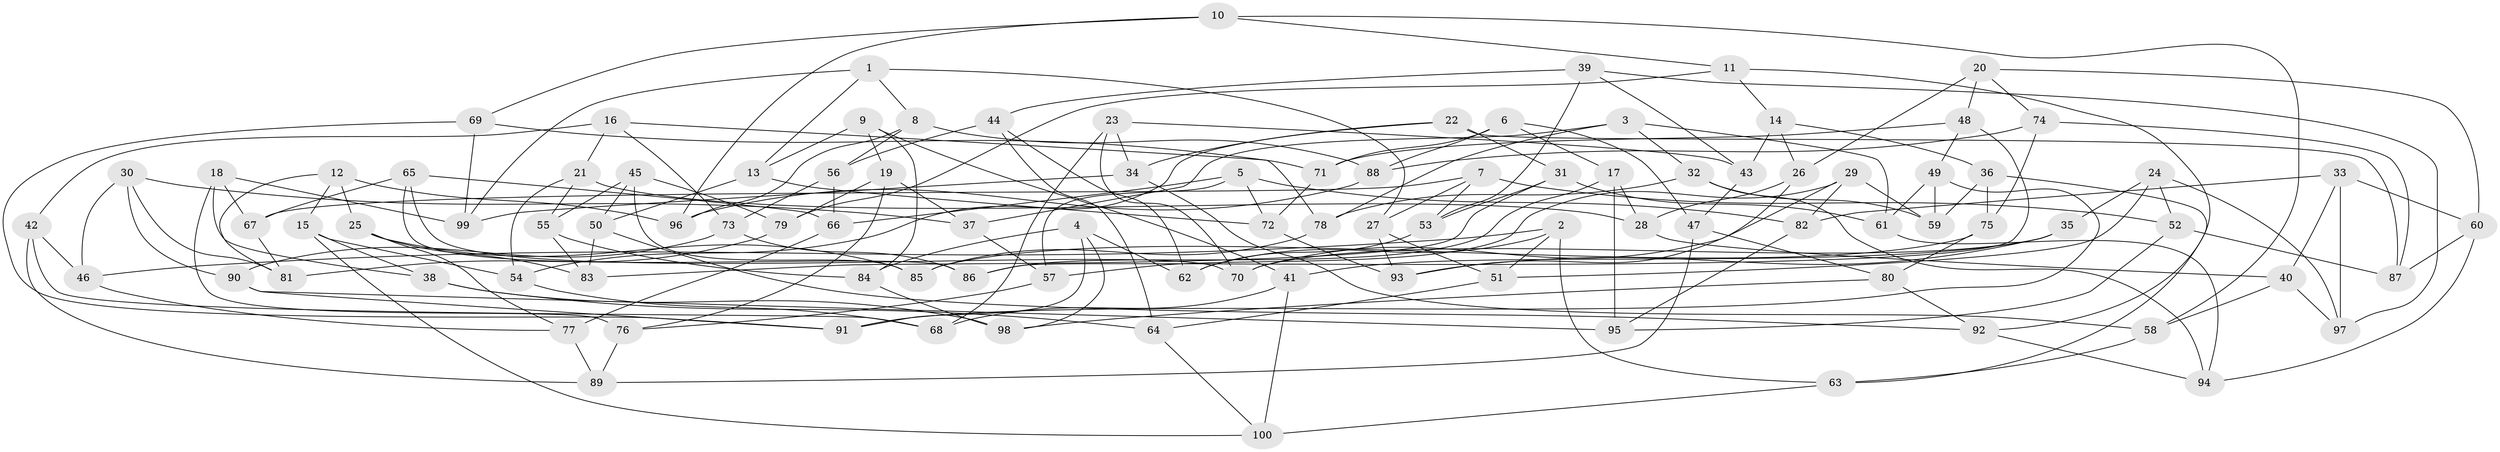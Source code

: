 // Generated by graph-tools (version 1.1) at 2025/39/02/21/25 10:39:02]
// undirected, 100 vertices, 200 edges
graph export_dot {
graph [start="1"]
  node [color=gray90,style=filled];
  1;
  2;
  3;
  4;
  5;
  6;
  7;
  8;
  9;
  10;
  11;
  12;
  13;
  14;
  15;
  16;
  17;
  18;
  19;
  20;
  21;
  22;
  23;
  24;
  25;
  26;
  27;
  28;
  29;
  30;
  31;
  32;
  33;
  34;
  35;
  36;
  37;
  38;
  39;
  40;
  41;
  42;
  43;
  44;
  45;
  46;
  47;
  48;
  49;
  50;
  51;
  52;
  53;
  54;
  55;
  56;
  57;
  58;
  59;
  60;
  61;
  62;
  63;
  64;
  65;
  66;
  67;
  68;
  69;
  70;
  71;
  72;
  73;
  74;
  75;
  76;
  77;
  78;
  79;
  80;
  81;
  82;
  83;
  84;
  85;
  86;
  87;
  88;
  89;
  90;
  91;
  92;
  93;
  94;
  95;
  96;
  97;
  98;
  99;
  100;
  1 -- 8;
  1 -- 27;
  1 -- 99;
  1 -- 13;
  2 -- 63;
  2 -- 62;
  2 -- 51;
  2 -- 46;
  3 -- 32;
  3 -- 61;
  3 -- 78;
  3 -- 37;
  4 -- 62;
  4 -- 91;
  4 -- 98;
  4 -- 84;
  5 -- 57;
  5 -- 82;
  5 -- 72;
  5 -- 66;
  6 -- 88;
  6 -- 71;
  6 -- 47;
  6 -- 17;
  7 -- 67;
  7 -- 52;
  7 -- 27;
  7 -- 53;
  8 -- 88;
  8 -- 56;
  8 -- 96;
  9 -- 41;
  9 -- 19;
  9 -- 13;
  9 -- 84;
  10 -- 11;
  10 -- 69;
  10 -- 58;
  10 -- 96;
  11 -- 92;
  11 -- 14;
  11 -- 79;
  12 -- 15;
  12 -- 96;
  12 -- 25;
  12 -- 81;
  13 -- 72;
  13 -- 50;
  14 -- 26;
  14 -- 36;
  14 -- 43;
  15 -- 54;
  15 -- 38;
  15 -- 100;
  16 -- 78;
  16 -- 21;
  16 -- 73;
  16 -- 42;
  17 -- 95;
  17 -- 86;
  17 -- 28;
  18 -- 76;
  18 -- 99;
  18 -- 67;
  18 -- 38;
  19 -- 76;
  19 -- 37;
  19 -- 79;
  20 -- 60;
  20 -- 48;
  20 -- 26;
  20 -- 74;
  21 -- 28;
  21 -- 55;
  21 -- 54;
  22 -- 34;
  22 -- 54;
  22 -- 31;
  22 -- 87;
  23 -- 34;
  23 -- 43;
  23 -- 70;
  23 -- 68;
  24 -- 35;
  24 -- 52;
  24 -- 97;
  24 -- 51;
  25 -- 83;
  25 -- 77;
  25 -- 85;
  26 -- 93;
  26 -- 28;
  27 -- 51;
  27 -- 93;
  28 -- 40;
  29 -- 82;
  29 -- 70;
  29 -- 57;
  29 -- 59;
  30 -- 90;
  30 -- 81;
  30 -- 37;
  30 -- 46;
  31 -- 53;
  31 -- 83;
  31 -- 61;
  32 -- 94;
  32 -- 78;
  32 -- 59;
  33 -- 82;
  33 -- 40;
  33 -- 60;
  33 -- 97;
  34 -- 99;
  34 -- 58;
  35 -- 93;
  35 -- 70;
  35 -- 41;
  36 -- 75;
  36 -- 59;
  36 -- 63;
  37 -- 57;
  38 -- 98;
  38 -- 64;
  39 -- 97;
  39 -- 44;
  39 -- 53;
  39 -- 43;
  40 -- 97;
  40 -- 58;
  41 -- 68;
  41 -- 100;
  42 -- 89;
  42 -- 68;
  42 -- 46;
  43 -- 47;
  44 -- 64;
  44 -- 56;
  44 -- 62;
  45 -- 85;
  45 -- 50;
  45 -- 55;
  45 -- 79;
  46 -- 77;
  47 -- 80;
  47 -- 89;
  48 -- 71;
  48 -- 86;
  48 -- 49;
  49 -- 61;
  49 -- 59;
  49 -- 91;
  50 -- 92;
  50 -- 83;
  51 -- 64;
  52 -- 87;
  52 -- 95;
  53 -- 62;
  54 -- 68;
  55 -- 84;
  55 -- 83;
  56 -- 66;
  56 -- 73;
  57 -- 76;
  58 -- 63;
  60 -- 87;
  60 -- 94;
  61 -- 94;
  63 -- 100;
  64 -- 100;
  65 -- 67;
  65 -- 66;
  65 -- 70;
  65 -- 86;
  66 -- 77;
  67 -- 81;
  69 -- 99;
  69 -- 71;
  69 -- 91;
  71 -- 72;
  72 -- 93;
  73 -- 86;
  73 -- 90;
  74 -- 88;
  74 -- 75;
  74 -- 87;
  75 -- 85;
  75 -- 80;
  76 -- 89;
  77 -- 89;
  78 -- 85;
  79 -- 81;
  80 -- 92;
  80 -- 98;
  82 -- 95;
  84 -- 98;
  88 -- 96;
  90 -- 91;
  90 -- 95;
  92 -- 94;
}
